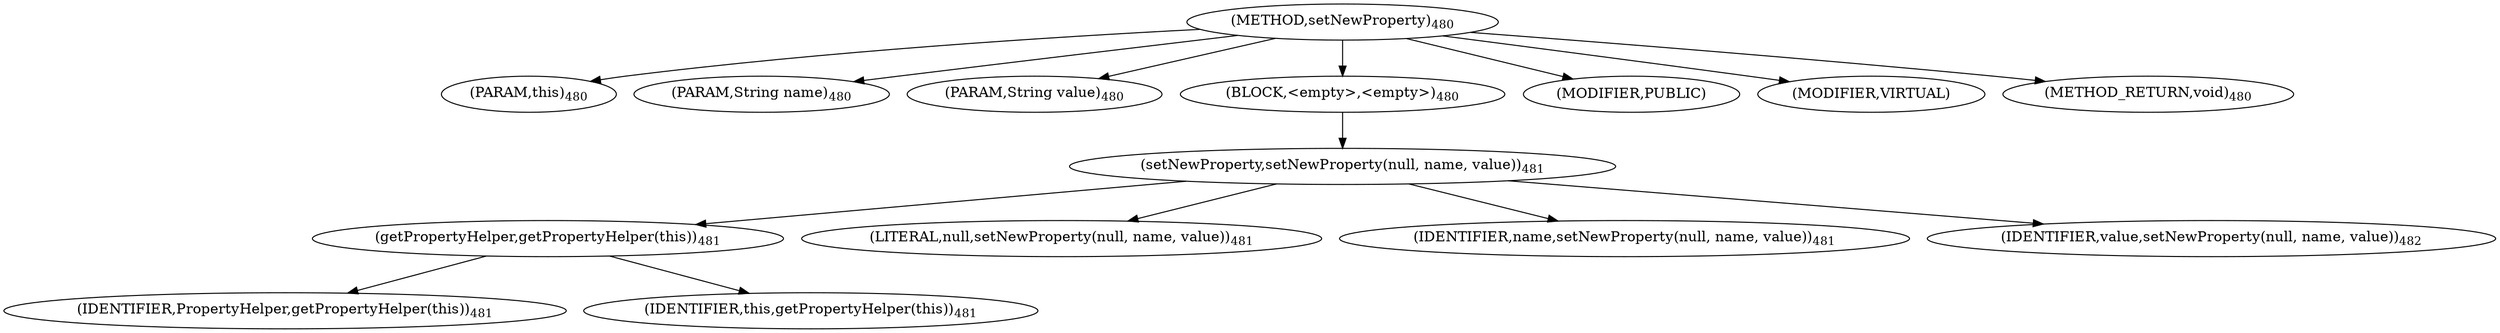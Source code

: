 digraph "setNewProperty" {  
"819" [label = <(METHOD,setNewProperty)<SUB>480</SUB>> ]
"37" [label = <(PARAM,this)<SUB>480</SUB>> ]
"820" [label = <(PARAM,String name)<SUB>480</SUB>> ]
"821" [label = <(PARAM,String value)<SUB>480</SUB>> ]
"822" [label = <(BLOCK,&lt;empty&gt;,&lt;empty&gt;)<SUB>480</SUB>> ]
"823" [label = <(setNewProperty,setNewProperty(null, name, value))<SUB>481</SUB>> ]
"824" [label = <(getPropertyHelper,getPropertyHelper(this))<SUB>481</SUB>> ]
"825" [label = <(IDENTIFIER,PropertyHelper,getPropertyHelper(this))<SUB>481</SUB>> ]
"36" [label = <(IDENTIFIER,this,getPropertyHelper(this))<SUB>481</SUB>> ]
"826" [label = <(LITERAL,null,setNewProperty(null, name, value))<SUB>481</SUB>> ]
"827" [label = <(IDENTIFIER,name,setNewProperty(null, name, value))<SUB>481</SUB>> ]
"828" [label = <(IDENTIFIER,value,setNewProperty(null, name, value))<SUB>482</SUB>> ]
"829" [label = <(MODIFIER,PUBLIC)> ]
"830" [label = <(MODIFIER,VIRTUAL)> ]
"831" [label = <(METHOD_RETURN,void)<SUB>480</SUB>> ]
  "819" -> "37" 
  "819" -> "820" 
  "819" -> "821" 
  "819" -> "822" 
  "819" -> "829" 
  "819" -> "830" 
  "819" -> "831" 
  "822" -> "823" 
  "823" -> "824" 
  "823" -> "826" 
  "823" -> "827" 
  "823" -> "828" 
  "824" -> "825" 
  "824" -> "36" 
}
